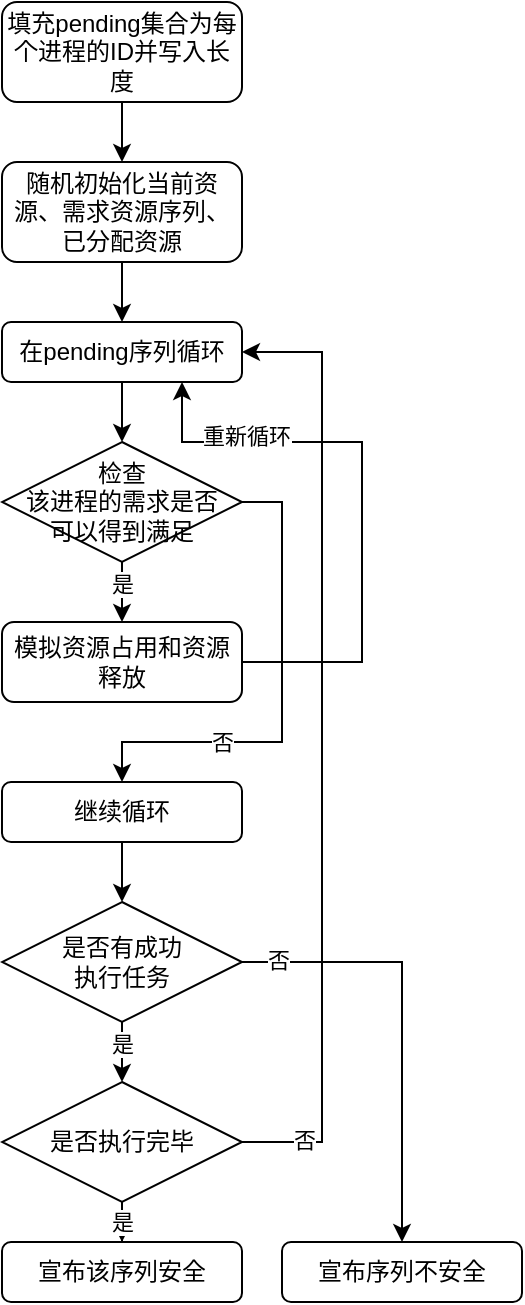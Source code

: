 <mxfile version="21.2.1" type="device">
  <diagram id="C5RBs43oDa-KdzZeNtuy" name="Page-1">
    <mxGraphModel dx="1235" dy="767" grid="1" gridSize="10" guides="1" tooltips="1" connect="1" arrows="1" fold="1" page="1" pageScale="1" pageWidth="827" pageHeight="1169" math="0" shadow="0">
      <root>
        <mxCell id="WIyWlLk6GJQsqaUBKTNV-0" />
        <mxCell id="WIyWlLk6GJQsqaUBKTNV-1" parent="WIyWlLk6GJQsqaUBKTNV-0" />
        <mxCell id="WIyWlLk6GJQsqaUBKTNV-3" value="填充pending集合为每个进程的ID并写入长度" style="rounded=1;whiteSpace=wrap;html=1;fontSize=12;glass=0;strokeWidth=1;shadow=0;" parent="WIyWlLk6GJQsqaUBKTNV-1" vertex="1">
          <mxGeometry width="120" height="50" as="geometry" />
        </mxCell>
        <mxCell id="Emb3MEyu2-396EEr-0Ki-0" value="随机初始化当前资源、需求资源序列、已分配资源" style="rounded=1;whiteSpace=wrap;html=1;" vertex="1" parent="WIyWlLk6GJQsqaUBKTNV-1">
          <mxGeometry y="80" width="120" height="50" as="geometry" />
        </mxCell>
        <mxCell id="Emb3MEyu2-396EEr-0Ki-1" value="" style="endArrow=classic;html=1;rounded=0;entryX=0.5;entryY=0;entryDx=0;entryDy=0;exitX=0.5;exitY=1;exitDx=0;exitDy=0;" edge="1" parent="WIyWlLk6GJQsqaUBKTNV-1" source="WIyWlLk6GJQsqaUBKTNV-3" target="Emb3MEyu2-396EEr-0Ki-0">
          <mxGeometry width="50" height="50" relative="1" as="geometry">
            <mxPoint x="60" y="150" as="sourcePoint" />
            <mxPoint x="110" y="100" as="targetPoint" />
          </mxGeometry>
        </mxCell>
        <mxCell id="Emb3MEyu2-396EEr-0Ki-2" value="在pending序列循环" style="rounded=1;whiteSpace=wrap;html=1;" vertex="1" parent="WIyWlLk6GJQsqaUBKTNV-1">
          <mxGeometry y="160" width="120" height="30" as="geometry" />
        </mxCell>
        <mxCell id="Emb3MEyu2-396EEr-0Ki-12" style="edgeStyle=orthogonalEdgeStyle;rounded=0;orthogonalLoop=1;jettySize=auto;html=1;exitX=0.5;exitY=1;exitDx=0;exitDy=0;entryX=0.5;entryY=0;entryDx=0;entryDy=0;" edge="1" parent="WIyWlLk6GJQsqaUBKTNV-1" source="Emb3MEyu2-396EEr-0Ki-5" target="Emb3MEyu2-396EEr-0Ki-6">
          <mxGeometry relative="1" as="geometry" />
        </mxCell>
        <mxCell id="Emb3MEyu2-396EEr-0Ki-30" value="是" style="edgeLabel;html=1;align=center;verticalAlign=middle;resizable=0;points=[];" vertex="1" connectable="0" parent="Emb3MEyu2-396EEr-0Ki-12">
          <mxGeometry x="-0.3" relative="1" as="geometry">
            <mxPoint as="offset" />
          </mxGeometry>
        </mxCell>
        <mxCell id="Emb3MEyu2-396EEr-0Ki-25" style="edgeStyle=orthogonalEdgeStyle;rounded=0;orthogonalLoop=1;jettySize=auto;html=1;exitX=1;exitY=0.5;exitDx=0;exitDy=0;entryX=0.5;entryY=0;entryDx=0;entryDy=0;" edge="1" parent="WIyWlLk6GJQsqaUBKTNV-1" source="Emb3MEyu2-396EEr-0Ki-5" target="Emb3MEyu2-396EEr-0Ki-20">
          <mxGeometry relative="1" as="geometry">
            <Array as="points">
              <mxPoint x="140" y="250" />
              <mxPoint x="140" y="370" />
              <mxPoint x="60" y="370" />
            </Array>
          </mxGeometry>
        </mxCell>
        <mxCell id="Emb3MEyu2-396EEr-0Ki-29" value="否" style="edgeLabel;html=1;align=center;verticalAlign=middle;resizable=0;points=[];" vertex="1" connectable="0" parent="Emb3MEyu2-396EEr-0Ki-25">
          <mxGeometry x="0.422" relative="1" as="geometry">
            <mxPoint as="offset" />
          </mxGeometry>
        </mxCell>
        <mxCell id="Emb3MEyu2-396EEr-0Ki-5" value="检查&lt;br&gt;该进程的需求是否&lt;br&gt;可以得到满足" style="rhombus;whiteSpace=wrap;html=1;" vertex="1" parent="WIyWlLk6GJQsqaUBKTNV-1">
          <mxGeometry y="220" width="120" height="60" as="geometry" />
        </mxCell>
        <mxCell id="Emb3MEyu2-396EEr-0Ki-31" style="edgeStyle=orthogonalEdgeStyle;rounded=0;orthogonalLoop=1;jettySize=auto;html=1;exitX=1;exitY=0.5;exitDx=0;exitDy=0;entryX=0.75;entryY=1;entryDx=0;entryDy=0;" edge="1" parent="WIyWlLk6GJQsqaUBKTNV-1" source="Emb3MEyu2-396EEr-0Ki-6" target="Emb3MEyu2-396EEr-0Ki-2">
          <mxGeometry relative="1" as="geometry">
            <Array as="points">
              <mxPoint x="180" y="330" />
              <mxPoint x="180" y="220" />
              <mxPoint x="90" y="220" />
            </Array>
          </mxGeometry>
        </mxCell>
        <mxCell id="Emb3MEyu2-396EEr-0Ki-32" value="重新循环" style="edgeLabel;html=1;align=center;verticalAlign=middle;resizable=0;points=[];" vertex="1" connectable="0" parent="Emb3MEyu2-396EEr-0Ki-31">
          <mxGeometry x="0.573" y="-3" relative="1" as="geometry">
            <mxPoint as="offset" />
          </mxGeometry>
        </mxCell>
        <mxCell id="Emb3MEyu2-396EEr-0Ki-6" value="模拟资源占用和资源释放" style="rounded=1;whiteSpace=wrap;html=1;" vertex="1" parent="WIyWlLk6GJQsqaUBKTNV-1">
          <mxGeometry y="310" width="120" height="40" as="geometry" />
        </mxCell>
        <mxCell id="Emb3MEyu2-396EEr-0Ki-18" value="" style="edgeStyle=orthogonalEdgeStyle;rounded=0;orthogonalLoop=1;jettySize=auto;html=1;" edge="1" parent="WIyWlLk6GJQsqaUBKTNV-1" source="Emb3MEyu2-396EEr-0Ki-8" target="Emb3MEyu2-396EEr-0Ki-16">
          <mxGeometry relative="1" as="geometry" />
        </mxCell>
        <mxCell id="Emb3MEyu2-396EEr-0Ki-33" value="是" style="edgeLabel;html=1;align=center;verticalAlign=middle;resizable=0;points=[];" vertex="1" connectable="0" parent="Emb3MEyu2-396EEr-0Ki-18">
          <mxGeometry x="-0.788" relative="1" as="geometry">
            <mxPoint y="5" as="offset" />
          </mxGeometry>
        </mxCell>
        <mxCell id="Emb3MEyu2-396EEr-0Ki-27" style="edgeStyle=orthogonalEdgeStyle;rounded=0;orthogonalLoop=1;jettySize=auto;html=1;exitX=1;exitY=0.5;exitDx=0;exitDy=0;entryX=0.5;entryY=0;entryDx=0;entryDy=0;" edge="1" parent="WIyWlLk6GJQsqaUBKTNV-1" source="Emb3MEyu2-396EEr-0Ki-8" target="Emb3MEyu2-396EEr-0Ki-26">
          <mxGeometry relative="1" as="geometry" />
        </mxCell>
        <mxCell id="Emb3MEyu2-396EEr-0Ki-36" value="否" style="edgeLabel;html=1;align=center;verticalAlign=middle;resizable=0;points=[];" vertex="1" connectable="0" parent="Emb3MEyu2-396EEr-0Ki-27">
          <mxGeometry x="-0.838" y="1" relative="1" as="geometry">
            <mxPoint as="offset" />
          </mxGeometry>
        </mxCell>
        <mxCell id="Emb3MEyu2-396EEr-0Ki-8" value="是否有成功&lt;br&gt;执行任务" style="rhombus;whiteSpace=wrap;html=1;" vertex="1" parent="WIyWlLk6GJQsqaUBKTNV-1">
          <mxGeometry y="450" width="120" height="60" as="geometry" />
        </mxCell>
        <mxCell id="Emb3MEyu2-396EEr-0Ki-9" value="宣布该序列安全" style="rounded=1;whiteSpace=wrap;html=1;" vertex="1" parent="WIyWlLk6GJQsqaUBKTNV-1">
          <mxGeometry y="620" width="120" height="30" as="geometry" />
        </mxCell>
        <mxCell id="Emb3MEyu2-396EEr-0Ki-10" value="" style="endArrow=classic;html=1;rounded=0;exitX=0.5;exitY=1;exitDx=0;exitDy=0;entryX=0.5;entryY=0;entryDx=0;entryDy=0;" edge="1" parent="WIyWlLk6GJQsqaUBKTNV-1" source="Emb3MEyu2-396EEr-0Ki-0" target="Emb3MEyu2-396EEr-0Ki-2">
          <mxGeometry width="50" height="50" relative="1" as="geometry">
            <mxPoint x="130" y="260" as="sourcePoint" />
            <mxPoint x="180" y="210" as="targetPoint" />
          </mxGeometry>
        </mxCell>
        <mxCell id="Emb3MEyu2-396EEr-0Ki-11" value="" style="endArrow=classic;html=1;rounded=0;exitX=0.5;exitY=1;exitDx=0;exitDy=0;entryX=0.5;entryY=0;entryDx=0;entryDy=0;" edge="1" parent="WIyWlLk6GJQsqaUBKTNV-1" source="Emb3MEyu2-396EEr-0Ki-2" target="Emb3MEyu2-396EEr-0Ki-5">
          <mxGeometry width="50" height="50" relative="1" as="geometry">
            <mxPoint x="130" y="260" as="sourcePoint" />
            <mxPoint x="180" y="210" as="targetPoint" />
          </mxGeometry>
        </mxCell>
        <mxCell id="Emb3MEyu2-396EEr-0Ki-19" value="" style="edgeStyle=orthogonalEdgeStyle;rounded=0;orthogonalLoop=1;jettySize=auto;html=1;" edge="1" parent="WIyWlLk6GJQsqaUBKTNV-1" source="Emb3MEyu2-396EEr-0Ki-16" target="Emb3MEyu2-396EEr-0Ki-9">
          <mxGeometry relative="1" as="geometry" />
        </mxCell>
        <mxCell id="Emb3MEyu2-396EEr-0Ki-34" value="是" style="edgeLabel;html=1;align=center;verticalAlign=middle;resizable=0;points=[];" vertex="1" connectable="0" parent="Emb3MEyu2-396EEr-0Ki-19">
          <mxGeometry x="0.518" relative="1" as="geometry">
            <mxPoint y="4" as="offset" />
          </mxGeometry>
        </mxCell>
        <mxCell id="Emb3MEyu2-396EEr-0Ki-28" style="edgeStyle=orthogonalEdgeStyle;rounded=0;orthogonalLoop=1;jettySize=auto;html=1;exitX=1;exitY=0.5;exitDx=0;exitDy=0;entryX=1;entryY=0.5;entryDx=0;entryDy=0;" edge="1" parent="WIyWlLk6GJQsqaUBKTNV-1" source="Emb3MEyu2-396EEr-0Ki-16" target="Emb3MEyu2-396EEr-0Ki-2">
          <mxGeometry relative="1" as="geometry">
            <Array as="points">
              <mxPoint x="160" y="570" />
              <mxPoint x="160" y="175" />
            </Array>
          </mxGeometry>
        </mxCell>
        <mxCell id="Emb3MEyu2-396EEr-0Ki-35" value="否" style="edgeLabel;html=1;align=center;verticalAlign=middle;resizable=0;points=[];" vertex="1" connectable="0" parent="Emb3MEyu2-396EEr-0Ki-28">
          <mxGeometry x="-0.87" y="1" relative="1" as="geometry">
            <mxPoint as="offset" />
          </mxGeometry>
        </mxCell>
        <mxCell id="Emb3MEyu2-396EEr-0Ki-16" value="是否执行完毕" style="rhombus;whiteSpace=wrap;html=1;" vertex="1" parent="WIyWlLk6GJQsqaUBKTNV-1">
          <mxGeometry y="540" width="120" height="60" as="geometry" />
        </mxCell>
        <mxCell id="Emb3MEyu2-396EEr-0Ki-24" value="" style="edgeStyle=orthogonalEdgeStyle;rounded=0;orthogonalLoop=1;jettySize=auto;html=1;" edge="1" parent="WIyWlLk6GJQsqaUBKTNV-1" source="Emb3MEyu2-396EEr-0Ki-20" target="Emb3MEyu2-396EEr-0Ki-8">
          <mxGeometry relative="1" as="geometry" />
        </mxCell>
        <mxCell id="Emb3MEyu2-396EEr-0Ki-20" value="继续循环" style="rounded=1;whiteSpace=wrap;html=1;" vertex="1" parent="WIyWlLk6GJQsqaUBKTNV-1">
          <mxGeometry y="390" width="120" height="30" as="geometry" />
        </mxCell>
        <mxCell id="Emb3MEyu2-396EEr-0Ki-26" value="宣布序列不安全" style="rounded=1;whiteSpace=wrap;html=1;" vertex="1" parent="WIyWlLk6GJQsqaUBKTNV-1">
          <mxGeometry x="140" y="620" width="120" height="30" as="geometry" />
        </mxCell>
      </root>
    </mxGraphModel>
  </diagram>
</mxfile>
